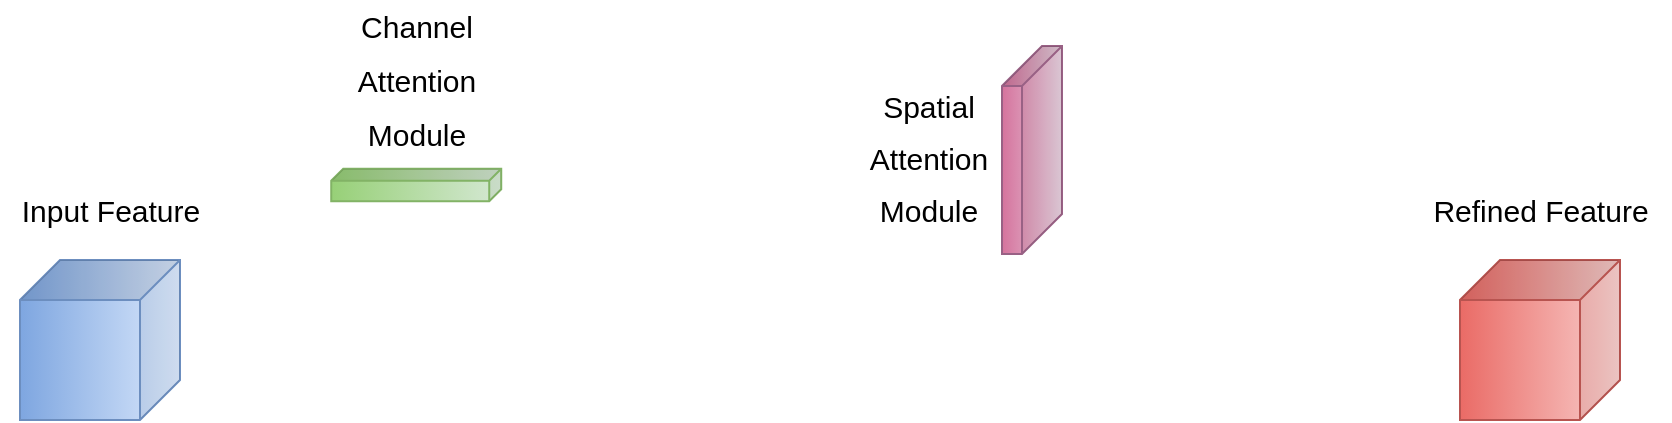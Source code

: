<mxfile version="21.7.4" type="github">
  <diagram name="第 1 页" id="wIsoTSX7kr5_bi2yvoIx">
    <mxGraphModel dx="1781" dy="727" grid="1" gridSize="10" guides="1" tooltips="1" connect="1" arrows="1" fold="1" page="1" pageScale="1" pageWidth="827" pageHeight="1169" math="0" shadow="0">
      <root>
        <mxCell id="0" />
        <mxCell id="1" parent="0" />
        <mxCell id="8vwDd4ME2DwxDtPcYqRp-2" value="" style="shape=cube;whiteSpace=wrap;html=1;boundedLbl=1;backgroundOutline=1;darkOpacity=0.05;darkOpacity2=0.1;rotation=90;fillColor=#dae8fc;strokeColor=#6c8ebf;gradientColor=#7ea6e0;" vertex="1" parent="1">
          <mxGeometry x="-40" y="240" width="80" height="80" as="geometry" />
        </mxCell>
        <mxCell id="8vwDd4ME2DwxDtPcYqRp-4" value="" style="shape=cube;whiteSpace=wrap;html=1;boundedLbl=1;backgroundOutline=1;darkOpacity=0.05;darkOpacity2=0.1;rotation=90;fillColor=#f8cecc;gradientColor=#ea6b66;strokeColor=#b85450;" vertex="1" parent="1">
          <mxGeometry x="680" y="240" width="80" height="80" as="geometry" />
        </mxCell>
        <mxCell id="8vwDd4ME2DwxDtPcYqRp-8" value="" style="shape=cube;whiteSpace=wrap;html=1;boundedLbl=1;backgroundOutline=1;darkOpacity=0.05;darkOpacity2=0.1;rotation=90;size=6;fillColor=#d5e8d4;gradientColor=#97d077;strokeColor=#82b366;" vertex="1" parent="1">
          <mxGeometry x="149.99" y="160" width="16.25" height="85" as="geometry" />
        </mxCell>
        <mxCell id="8vwDd4ME2DwxDtPcYqRp-9" value="" style="shape=cube;whiteSpace=wrap;html=1;boundedLbl=1;backgroundOutline=1;darkOpacity=0.05;darkOpacity2=0.1;rotation=90;fillColor=#e6d0de;gradientColor=#d5739d;strokeColor=#996185;" vertex="1" parent="1">
          <mxGeometry x="414" y="170" width="104" height="30" as="geometry" />
        </mxCell>
        <mxCell id="8vwDd4ME2DwxDtPcYqRp-10" value="" style="shape=sumEllipse;perimeter=ellipsePerimeter;whiteSpace=wrap;html=1;backgroundOutline=1;strokeColor=#FFFFFF;fillColor=none;" vertex="1" parent="1">
          <mxGeometry x="282" y="260" width="40" height="40" as="geometry" />
        </mxCell>
        <mxCell id="8vwDd4ME2DwxDtPcYqRp-11" value="" style="shape=sumEllipse;perimeter=ellipsePerimeter;whiteSpace=wrap;html=1;backgroundOutline=1;strokeColor=#FFFFFF;fillColor=none;" vertex="1" parent="1">
          <mxGeometry x="560" y="260" width="40" height="40" as="geometry" />
        </mxCell>
        <mxCell id="8vwDd4ME2DwxDtPcYqRp-12" value="" style="endArrow=classic;html=1;rounded=0;strokeWidth=3;strokeColor=#FFFFFF;" edge="1" parent="1">
          <mxGeometry width="50" height="50" relative="1" as="geometry">
            <mxPoint x="60" y="280" as="sourcePoint" />
            <mxPoint x="270" y="280" as="targetPoint" />
          </mxGeometry>
        </mxCell>
        <mxCell id="8vwDd4ME2DwxDtPcYqRp-14" value="" style="endArrow=classic;html=1;rounded=0;strokeWidth=3;strokeColor=#FFFFFF;" edge="1" parent="1">
          <mxGeometry width="50" height="50" relative="1" as="geometry">
            <mxPoint x="332" y="279.5" as="sourcePoint" />
            <mxPoint x="550" y="280" as="targetPoint" />
          </mxGeometry>
        </mxCell>
        <mxCell id="8vwDd4ME2DwxDtPcYqRp-15" value="" style="endArrow=classic;html=1;rounded=0;strokeWidth=3;strokeColor=#FFFFFF;" edge="1" parent="1">
          <mxGeometry width="50" height="50" relative="1" as="geometry">
            <mxPoint x="610" y="280" as="sourcePoint" />
            <mxPoint x="660" y="279.5" as="targetPoint" />
          </mxGeometry>
        </mxCell>
        <mxCell id="8vwDd4ME2DwxDtPcYqRp-17" value="" style="endArrow=classic;html=1;rounded=0;strokeWidth=3;strokeColor=#FFFFFF;" edge="1" parent="1">
          <mxGeometry width="50" height="50" relative="1" as="geometry">
            <mxPoint x="50" y="260" as="sourcePoint" />
            <mxPoint x="100" y="210" as="targetPoint" />
          </mxGeometry>
        </mxCell>
        <mxCell id="8vwDd4ME2DwxDtPcYqRp-18" value="" style="endArrow=classic;html=1;rounded=0;strokeWidth=3;strokeColor=#FFFFFF;" edge="1" parent="1">
          <mxGeometry width="50" height="50" relative="1" as="geometry">
            <mxPoint x="220" y="210" as="sourcePoint" />
            <mxPoint x="270" y="260" as="targetPoint" />
          </mxGeometry>
        </mxCell>
        <mxCell id="8vwDd4ME2DwxDtPcYqRp-19" value="" style="endArrow=classic;html=1;rounded=0;strokeWidth=3;strokeColor=#FFFFFF;" edge="1" parent="1">
          <mxGeometry width="50" height="50" relative="1" as="geometry">
            <mxPoint x="330" y="250" as="sourcePoint" />
            <mxPoint x="380" y="200" as="targetPoint" />
          </mxGeometry>
        </mxCell>
        <mxCell id="8vwDd4ME2DwxDtPcYqRp-20" value="" style="endArrow=classic;html=1;rounded=0;strokeWidth=3;strokeColor=#FFFFFF;" edge="1" parent="1">
          <mxGeometry width="50" height="50" relative="1" as="geometry">
            <mxPoint x="500" y="200" as="sourcePoint" />
            <mxPoint x="550" y="250" as="targetPoint" />
          </mxGeometry>
        </mxCell>
        <mxCell id="8vwDd4ME2DwxDtPcYqRp-21" value="&lt;font style=&quot;font-size: 15px;&quot;&gt;Input Feature&lt;/font&gt;" style="text;html=1;align=center;verticalAlign=middle;resizable=0;points=[];autosize=1;strokeColor=none;fillColor=none;" vertex="1" parent="1">
          <mxGeometry x="-50" y="200" width="110" height="30" as="geometry" />
        </mxCell>
        <mxCell id="8vwDd4ME2DwxDtPcYqRp-22" value="&lt;div style=&quot;line-height: 90%; font-size: 15px;&quot;&gt;&lt;span style=&quot;background-color: initial;&quot;&gt;&lt;font style=&quot;font-size: 15px;&quot;&gt;Channel&lt;/font&gt;&lt;/span&gt;&lt;/div&gt;&lt;font style=&quot;font-size: 15px;&quot;&gt;&lt;div style=&quot;line-height: 90%;&quot;&gt;&lt;br&gt;&lt;/div&gt;&lt;div style=&quot;line-height: 90%;&quot;&gt;&lt;span style=&quot;background-color: initial;&quot;&gt;Attention&lt;/span&gt;&lt;/div&gt;&lt;div style=&quot;line-height: 90%;&quot;&gt;&lt;br&gt;&lt;/div&gt;&lt;div style=&quot;line-height: 90%;&quot;&gt;&lt;span style=&quot;background-color: initial;&quot;&gt;Module&lt;/span&gt;&lt;/div&gt;&lt;/font&gt;" style="text;html=1;align=center;verticalAlign=middle;resizable=0;points=[];autosize=1;strokeColor=none;fillColor=none;opacity=60;" vertex="1" parent="1">
          <mxGeometry x="118.12" y="110" width="80" height="80" as="geometry" />
        </mxCell>
        <mxCell id="8vwDd4ME2DwxDtPcYqRp-23" value="&lt;p style=&quot;line-height: 100%;&quot;&gt;&lt;font style=&quot;font-size: 15px;&quot;&gt;Spatial&lt;br&gt;&lt;br&gt;Attention&lt;br&gt;&lt;br&gt;Module&lt;/font&gt;&lt;/p&gt;" style="text;html=1;align=center;verticalAlign=middle;resizable=0;points=[];autosize=1;strokeColor=none;fillColor=none;" vertex="1" parent="1">
          <mxGeometry x="374" y="140" width="80" height="100" as="geometry" />
        </mxCell>
        <mxCell id="8vwDd4ME2DwxDtPcYqRp-24" value="&lt;font style=&quot;font-size: 15px;&quot;&gt;Refined Feature&lt;/font&gt;" style="text;html=1;align=center;verticalAlign=middle;resizable=0;points=[];autosize=1;strokeColor=none;fillColor=none;" vertex="1" parent="1">
          <mxGeometry x="655" y="200" width="130" height="30" as="geometry" />
        </mxCell>
      </root>
    </mxGraphModel>
  </diagram>
</mxfile>
